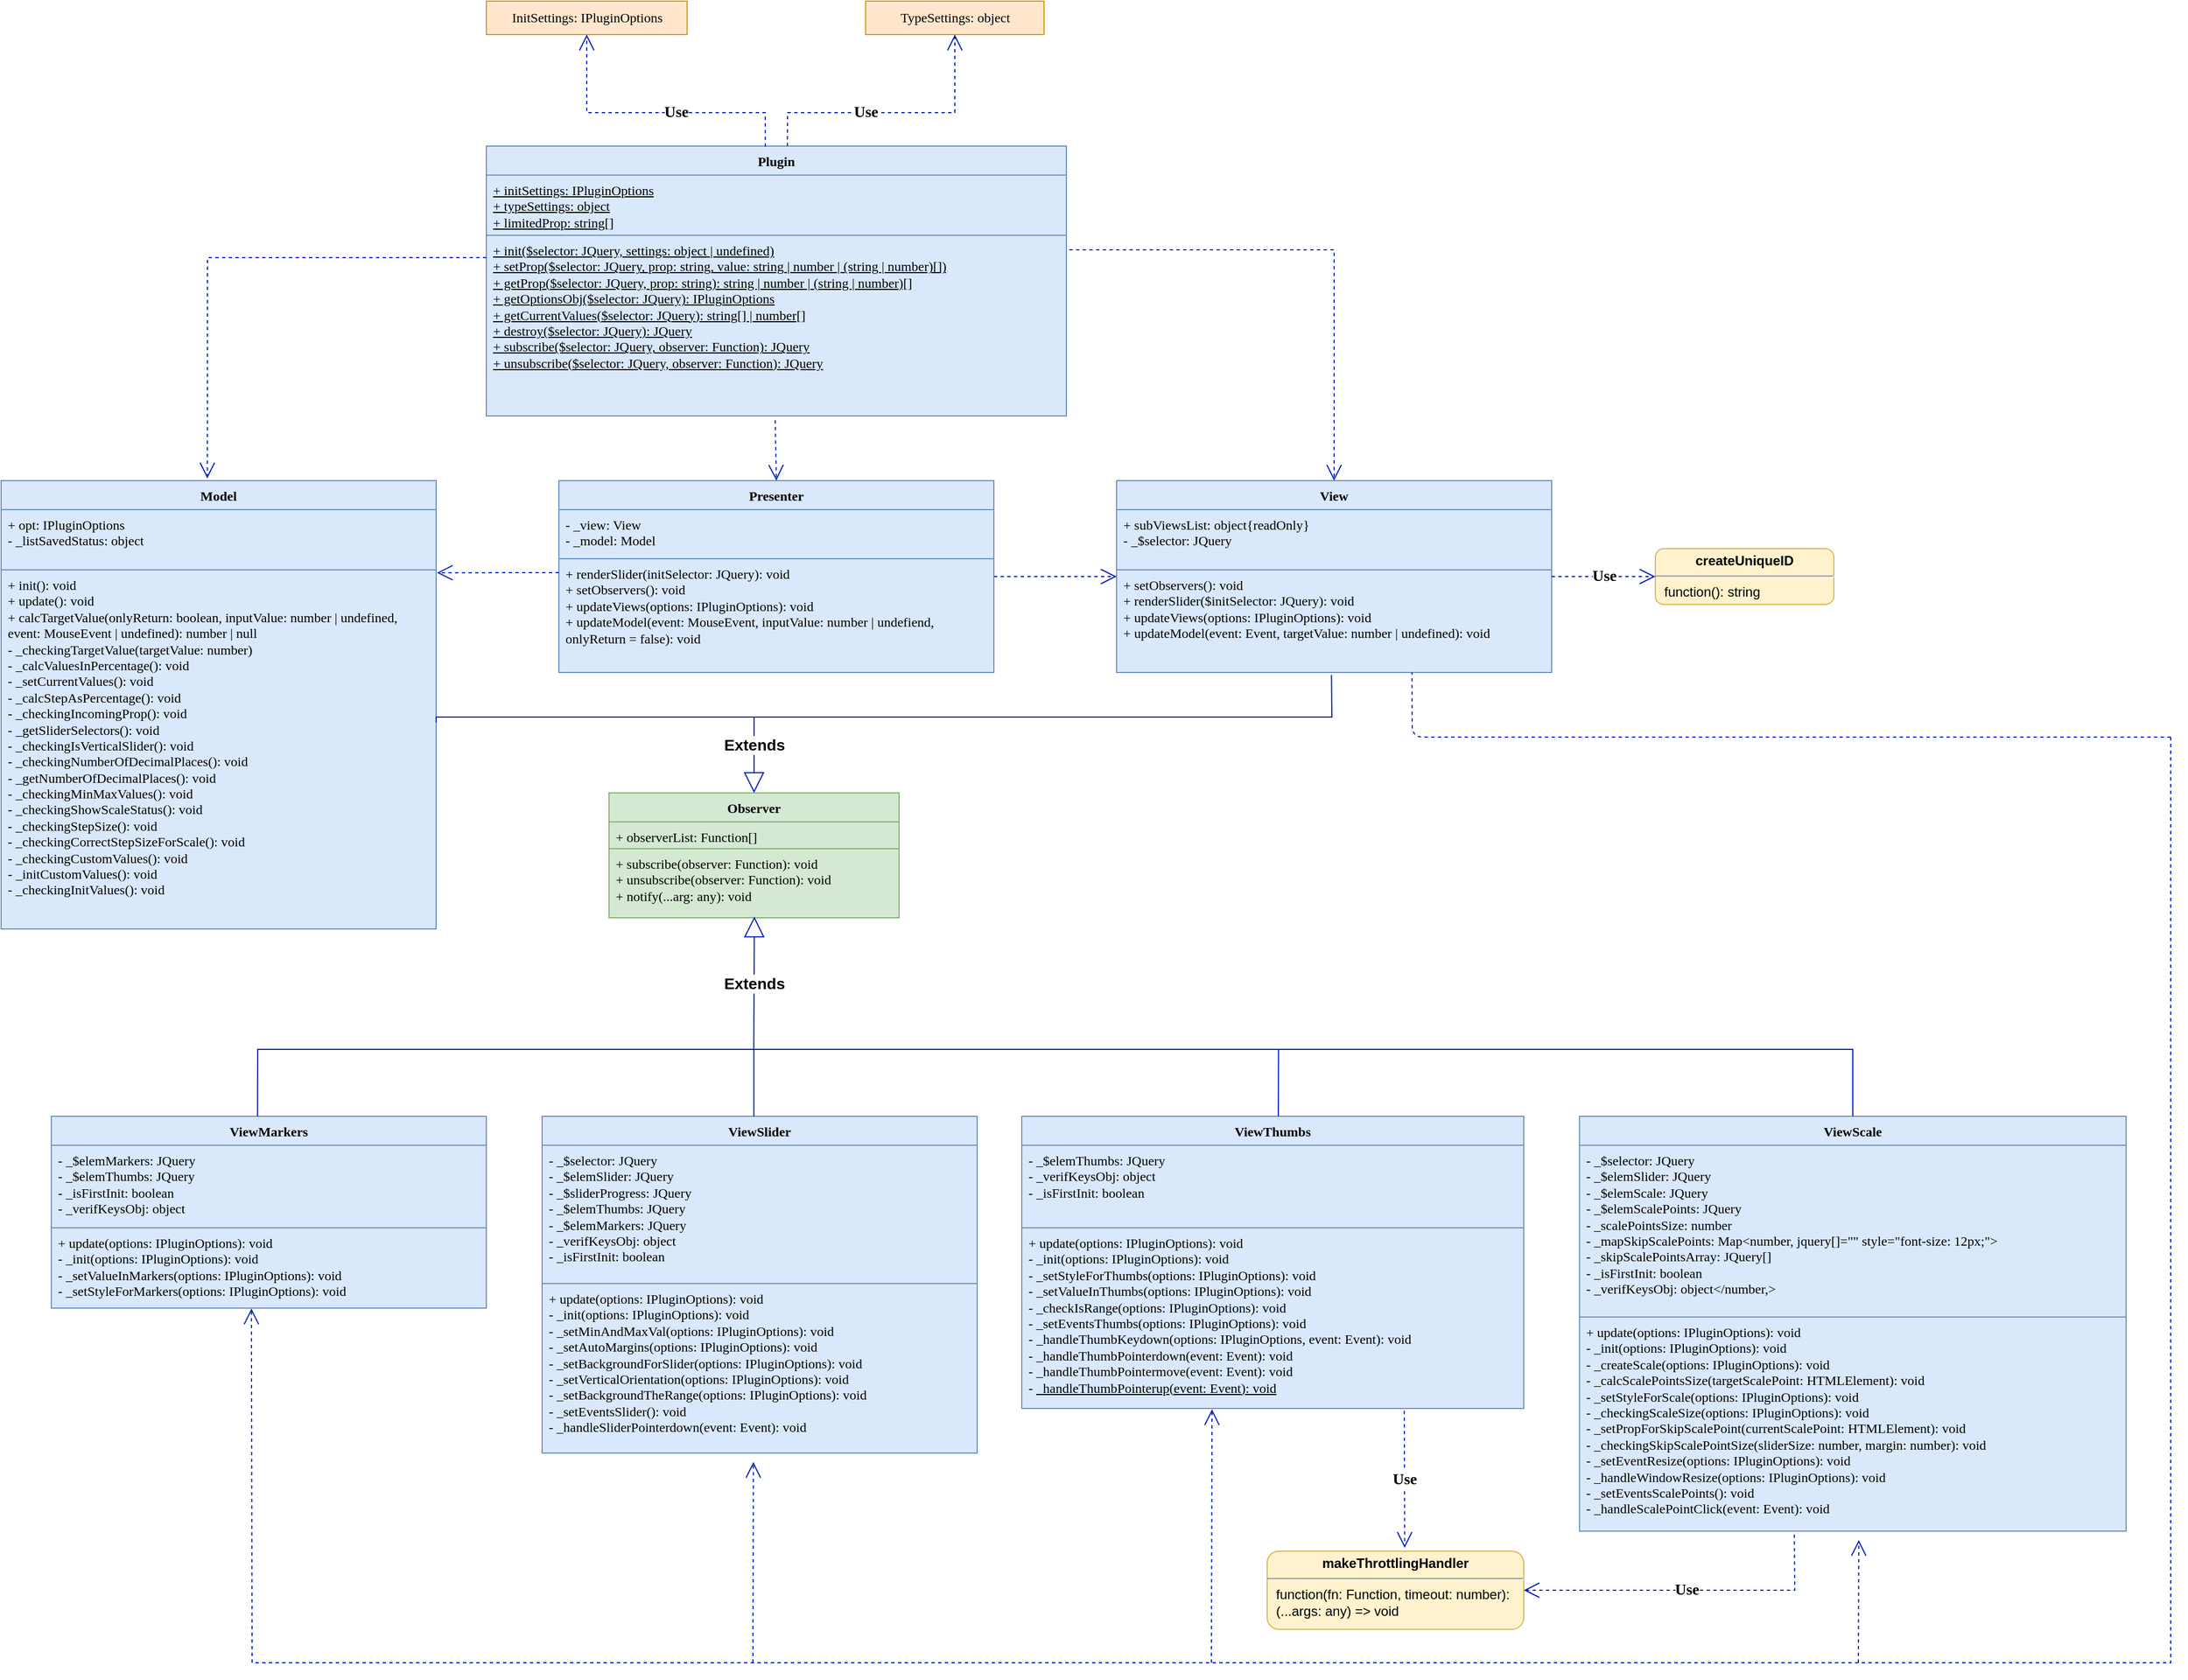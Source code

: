 <mxfile version="16.4.6" type="device"><diagram name="Page-1" id="58cdce13-f638-feb5-8d6f-7d28b1aa9fa0"><mxGraphModel dx="3721" dy="935" grid="0" gridSize="10" guides="1" tooltips="1" connect="1" arrows="1" fold="1" page="0" pageScale="1" pageWidth="500" pageHeight="300" background="#FFFFFF" math="0" shadow="0"><root><mxCell id="0"/><mxCell id="1" parent="0"/><mxCell id="9" value="Model" style="swimlane;fontStyle=1;align=center;verticalAlign=top;childLayout=stackLayout;horizontal=1;startSize=26;horizontalStack=0;resizeParent=1;resizeParentMax=0;resizeLast=0;collapsible=1;marginBottom=0;whiteSpace=wrap;fontFamily=Verdana;fillColor=#dae8fc;strokeColor=#6c8ebf;" parent="1" vertex="1"><mxGeometry x="-1945" y="570" width="390" height="402" as="geometry"><mxRectangle x="-1970" y="520" width="70" height="26" as="alternateBounds"/></mxGeometry></mxCell><mxCell id="10" value="+ opt: IPluginOptions&#10;- _listSavedStatus: object" style="text;strokeColor=#6c8ebf;fillColor=#dae8fc;align=left;verticalAlign=top;spacingLeft=4;spacingRight=4;overflow=hidden;rotatable=0;points=[[0,0.5],[1,0.5]];portConstraint=eastwest;whiteSpace=wrap;fontFamily=Verdana;" parent="9" vertex="1"><mxGeometry y="26" width="390" height="54" as="geometry"/></mxCell><mxCell id="12" value="+ init(): void&#10;+ update(): void&#10;+ calcTargetValue(onlyReturn: boolean, inputValue: number | undefined, event: MouseEvent | undefined): number | null&#10;- _checkingTargetValue(targetValue: number)&#10;- _calcValuesInPercentage(): void&#10;- _setCurrentValues(): void&#10;- _calcStepAsPercentage(): void&#10;- _checkingIncomingProp(): void&#10;- _getSliderSelectors(): void&#10;- _checkingIsVerticalSlider(): void&#10;- _checkingNumberOfDecimalPlaces(): void&#10;- _getNumberOfDecimalPlaces(): void&#10;- _checkingMinMaxValues(): void&#10;- _checkingShowScaleStatus(): void&#10;- _checkingStepSize(): void&#10;- _checkingCorrectStepSizeForScale(): void&#10;- _checkingCustomValues(): void&#10;- _initCustomValues(): void&#10;- _checkingInitValues(): void" style="text;strokeColor=#6c8ebf;fillColor=#dae8fc;align=left;verticalAlign=top;spacingLeft=4;spacingRight=4;overflow=hidden;rotatable=0;points=[[0,0.5],[1,0.5]];portConstraint=eastwest;whiteSpace=wrap;fontFamily=Verdana;" parent="9" vertex="1"><mxGeometry y="80" width="390" height="322" as="geometry"/></mxCell><mxCell id="13" value="Presenter" style="swimlane;fontStyle=1;align=center;verticalAlign=top;childLayout=stackLayout;horizontal=1;startSize=26;horizontalStack=0;resizeParent=1;resizeParentMax=0;resizeLast=0;collapsible=1;marginBottom=0;whiteSpace=wrap;fontFamily=Verdana;fillColor=#dae8fc;strokeColor=#6c8ebf;" parent="1" vertex="1"><mxGeometry x="-1445" y="570" width="390" height="172" as="geometry"><mxRectangle x="-1445" y="600" width="90" height="26" as="alternateBounds"/></mxGeometry></mxCell><mxCell id="14" value="- _view: View&#10;- _model: Model" style="text;strokeColor=#6c8ebf;fillColor=#dae8fc;align=left;verticalAlign=top;spacingLeft=4;spacingRight=4;overflow=hidden;rotatable=0;points=[[0,0.5],[1,0.5]];portConstraint=eastwest;whiteSpace=wrap;fontFamily=Verdana;" parent="13" vertex="1"><mxGeometry y="26" width="390" height="44" as="geometry"/></mxCell><mxCell id="16" value="+ renderSlider(initSelector: JQuery): void&#10;+ setObservers(): void&#10;+ updateViews(options: IPluginOptions): void&#10;+ updateModel(event: MouseEvent, inputValue: number | undefiend, onlyReturn = false): void" style="text;strokeColor=#6c8ebf;fillColor=#dae8fc;align=left;verticalAlign=top;spacingLeft=4;spacingRight=4;overflow=hidden;rotatable=0;points=[[0,0.5],[1,0.5]];portConstraint=eastwest;whiteSpace=wrap;fontFamily=Verdana;" parent="13" vertex="1"><mxGeometry y="70" width="390" height="102" as="geometry"/></mxCell><mxCell id="17" value="View" style="swimlane;fontStyle=1;align=center;verticalAlign=top;childLayout=stackLayout;horizontal=1;startSize=26;horizontalStack=0;resizeParent=1;resizeParentMax=0;resizeLast=0;collapsible=1;marginBottom=0;whiteSpace=wrap;fontFamily=Verdana;fillColor=#dae8fc;strokeColor=#6c8ebf;" parent="1" vertex="1"><mxGeometry x="-945" y="570" width="390" height="172" as="geometry"><mxRectangle x="-920" y="520" width="90" height="26" as="alternateBounds"/></mxGeometry></mxCell><mxCell id="18" value="+ subViewsList: object{readOnly}&#10;- _$selector: JQuery" style="text;strokeColor=#6c8ebf;fillColor=#dae8fc;align=left;verticalAlign=top;spacingLeft=4;spacingRight=4;overflow=hidden;rotatable=0;points=[[0,0.5],[1,0.5]];portConstraint=eastwest;whiteSpace=wrap;fontFamily=Verdana;" parent="17" vertex="1"><mxGeometry y="26" width="390" height="54" as="geometry"/></mxCell><mxCell id="20" value="+ setObservers(): void&#10;+ renderSlider($initSelector: JQuery): void&#10;+ updateViews(options: IPluginOptions): void&#10;+ updateModel(event: Event, targetValue: number | undefined): void" style="text;strokeColor=#6c8ebf;fillColor=#dae8fc;align=left;verticalAlign=top;spacingLeft=4;spacingRight=4;overflow=hidden;rotatable=0;points=[[0,0.5],[1,0.5]];portConstraint=eastwest;whiteSpace=wrap;fontFamily=Verdana;" parent="17" vertex="1"><mxGeometry y="80" width="390" height="92" as="geometry"/></mxCell><mxCell id="24" value="&lt;div style=&quot;text-align: left&quot;&gt;TypeSettings: object&lt;br&gt;&lt;/div&gt;" style="html=1;fontFamily=Verdana;fillColor=#ffe6cc;strokeColor=#d79b00;" parent="1" vertex="1"><mxGeometry x="-1170" y="140" width="160" height="30" as="geometry"/></mxCell><mxCell id="26" value="Plugin" style="swimlane;fontStyle=1;align=center;verticalAlign=top;childLayout=stackLayout;horizontal=1;startSize=26;horizontalStack=0;resizeParent=1;resizeParentMax=0;resizeLast=0;collapsible=1;marginBottom=0;whiteSpace=wrap;fontFamily=Verdana;fillColor=#dae8fc;strokeColor=#6c8ebf;" parent="1" vertex="1"><mxGeometry x="-1510" y="270" width="520" height="242" as="geometry"><mxRectangle x="-1510" y="270" width="90" height="26" as="alternateBounds"/></mxGeometry></mxCell><mxCell id="27" value="+ initSettings: IPluginOptions&lt;br&gt;+ typeSettings: object&lt;br&gt;+ limitedProp: string[]" style="text;strokeColor=#6c8ebf;fillColor=#dae8fc;align=left;verticalAlign=top;spacingLeft=4;spacingRight=4;overflow=hidden;rotatable=0;points=[[0,0.5],[1,0.5]];portConstraint=eastwest;whiteSpace=wrap;fontStyle=4;html=1;fontFamily=Verdana;" parent="26" vertex="1"><mxGeometry y="26" width="520" height="54" as="geometry"/></mxCell><mxCell id="29" value="+ init($selector: JQuery, settings: object | undefined)&lt;br style=&quot;font-size: 12px;&quot;&gt;+ setProp($selector: JQuery, prop: string, value: string | number | (string | number)[])&lt;br style=&quot;font-size: 12px;&quot;&gt;+ getProp($selector: JQuery, prop: string): string | number | (string | number)[]&lt;br style=&quot;font-size: 12px;&quot;&gt;+ getOptionsObj($selector: JQuery): IPluginOptions&lt;br style=&quot;font-size: 12px;&quot;&gt;+ getCurrentValues($selector: JQuery): string[] | number[]&lt;br style=&quot;font-size: 12px;&quot;&gt;+ destroy($selector: JQuery): JQuery&lt;br style=&quot;font-size: 12px;&quot;&gt;+ subscribe($selector: JQuery, observer: Function): JQuery&lt;br style=&quot;font-size: 12px;&quot;&gt;+ unsubscribe($selector: JQuery, observer: Function): JQuery" style="text;strokeColor=#6c8ebf;fillColor=#dae8fc;align=left;verticalAlign=top;spacingLeft=4;spacingRight=4;overflow=hidden;rotatable=0;points=[[0,0.5],[1,0.5]];portConstraint=eastwest;whiteSpace=wrap;fontStyle=4;html=1;fontFamily=Verdana;fontSize=12;" parent="26" vertex="1"><mxGeometry y="80" width="520" height="162" as="geometry"/></mxCell><mxCell id="30" value="&lt;div style=&quot;text-align: left&quot;&gt;InitSettings: IPluginOptions&lt;br&gt;&lt;/div&gt;" style="html=1;fontFamily=Verdana;fillColor=#ffe6cc;strokeColor=#d79b00;" parent="1" vertex="1"><mxGeometry x="-1510" y="140" width="180" height="30" as="geometry"/></mxCell><mxCell id="32" value="&lt;p style=&quot;margin: 4px 0px 0px ; text-align: center&quot;&gt;&lt;b&gt;createUniqueID&lt;/b&gt;&lt;br&gt;&lt;/p&gt;&lt;hr&gt;&lt;p style=&quot;margin: 0px ; margin-left: 8px&quot;&gt;function(): string&lt;/p&gt;" style="verticalAlign=top;align=left;overflow=fill;fontSize=12;fontFamily=Helvetica;html=1;fillColor=#fff2cc;rounded=1;strokeColor=#d6b656;" parent="1" vertex="1"><mxGeometry x="-462" y="631" width="160" height="50" as="geometry"/></mxCell><mxCell id="33" value="&lt;p style=&quot;margin: 4px 0px 0px ; text-align: center&quot;&gt;&lt;b&gt;makeThrottlingHandler&lt;/b&gt;&lt;br&gt;&lt;/p&gt;&lt;hr&gt;&lt;p style=&quot;margin: 0px ; margin-left: 8px&quot;&gt;function(fn: Function, timeout: number): (...args: any) =&amp;gt; void&lt;/p&gt;" style="verticalAlign=top;align=left;overflow=fill;fontSize=12;fontFamily=Helvetica;html=1;fillColor=#fff2cc;rounded=1;whiteSpace=wrap;strokeColor=#d6b656;" parent="1" vertex="1"><mxGeometry x="-810" y="1530" width="230" height="70" as="geometry"/></mxCell><mxCell id="34" value="Observer" style="swimlane;fontStyle=1;align=center;verticalAlign=top;childLayout=stackLayout;horizontal=1;startSize=26;horizontalStack=0;resizeParent=1;resizeParentMax=0;resizeLast=0;collapsible=1;marginBottom=0;whiteSpace=wrap;fontFamily=Verdana;fillColor=#d5e8d4;strokeColor=#82b366;" parent="1" vertex="1"><mxGeometry x="-1400" y="850" width="260" height="112" as="geometry"><mxRectangle x="-1380" y="860" width="90" height="26" as="alternateBounds"/></mxGeometry></mxCell><mxCell id="35" value="+ observerList: Function[]" style="text;strokeColor=#82b366;fillColor=#d5e8d4;align=left;verticalAlign=top;spacingLeft=4;spacingRight=4;overflow=hidden;rotatable=0;points=[[0,0.5],[1,0.5]];portConstraint=eastwest;whiteSpace=wrap;fontFamily=Verdana;" parent="34" vertex="1"><mxGeometry y="26" width="260" height="24" as="geometry"/></mxCell><mxCell id="37" value="+ subscribe(observer: Function): void&#10;+ unsubscribe(observer: Function): void&#10;+ notify(...arg: any): void" style="text;strokeColor=#82b366;fillColor=#d5e8d4;align=left;verticalAlign=top;spacingLeft=4;spacingRight=4;overflow=hidden;rotatable=0;points=[[0,0.5],[1,0.5]];portConstraint=eastwest;whiteSpace=wrap;fontFamily=Verdana;" parent="34" vertex="1"><mxGeometry y="50" width="260" height="62" as="geometry"/></mxCell><mxCell id="38" value="ViewSlider" style="swimlane;fontStyle=1;align=center;verticalAlign=top;childLayout=stackLayout;horizontal=1;startSize=26;horizontalStack=0;resizeParent=1;resizeParentMax=0;resizeLast=0;collapsible=1;marginBottom=0;whiteSpace=wrap;fontFamily=Verdana;fillColor=#dae8fc;strokeColor=#6c8ebf;" parent="1" vertex="1"><mxGeometry x="-1460" y="1140" width="390" height="302" as="geometry"><mxRectangle x="-1270" y="20" width="90" height="26" as="alternateBounds"/></mxGeometry></mxCell><mxCell id="39" value="- _$selector: JQuery&#10;- _$elemSlider: JQuery&#10;- _$sliderProgress: JQuery&#10;- _$elemThumbs: JQuery&#10;- _$elemMarkers: JQuery&#10;- _verifKeysObj: object&#10;- _isFirstInit: boolean" style="text;strokeColor=#6c8ebf;fillColor=#dae8fc;align=left;verticalAlign=top;spacingLeft=4;spacingRight=4;overflow=hidden;rotatable=0;points=[[0,0.5],[1,0.5]];portConstraint=eastwest;whiteSpace=wrap;fontFamily=Verdana;" parent="38" vertex="1"><mxGeometry y="26" width="390" height="124" as="geometry"/></mxCell><mxCell id="41" value="+ update(options: IPluginOptions): void&#10;- _init(options: IPluginOptions): void&#10;- _setMinAndMaxVal(options: IPluginOptions): void&#10;- _setAutoMargins(options: IPluginOptions): void&#10;- _setBackgroundForSlider(options: IPluginOptions): void&#10;- _setVerticalOrientation(options: IPluginOptions): void&#10;- _setBackgroundTheRange(options: IPluginOptions): void&#10;- _setEventsSlider(): void&#10;- _handleSliderPointerdown(event: Event): void" style="text;strokeColor=#6c8ebf;fillColor=#dae8fc;align=left;verticalAlign=top;spacingLeft=4;spacingRight=4;overflow=hidden;rotatable=0;points=[[0,0.5],[1,0.5]];portConstraint=eastwest;whiteSpace=wrap;fontFamily=Verdana;" parent="38" vertex="1"><mxGeometry y="150" width="390" height="152" as="geometry"/></mxCell><mxCell id="42" value="ViewThumbs&#10;" style="swimlane;fontStyle=1;align=center;verticalAlign=top;childLayout=stackLayout;horizontal=1;startSize=26;horizontalStack=0;resizeParent=1;resizeParentMax=0;resizeLast=0;collapsible=1;marginBottom=0;whiteSpace=wrap;fontFamily=Verdana;fillColor=#dae8fc;strokeColor=#6c8ebf;" parent="1" vertex="1"><mxGeometry x="-1030" y="1140" width="450" height="262" as="geometry"><mxRectangle x="-1270" y="20" width="90" height="26" as="alternateBounds"/></mxGeometry></mxCell><mxCell id="43" value="- _$elemThumbs: JQuery&#10;- _verifKeysObj: object&#10;- _isFirstInit: boolean" style="text;strokeColor=#6c8ebf;fillColor=#dae8fc;align=left;verticalAlign=top;spacingLeft=4;spacingRight=4;overflow=hidden;rotatable=0;points=[[0,0.5],[1,0.5]];portConstraint=eastwest;whiteSpace=wrap;fontFamily=Verdana;" parent="42" vertex="1"><mxGeometry y="26" width="450" height="74" as="geometry"/></mxCell><mxCell id="45" value="+ update(options: IPluginOptions): void&lt;br&gt;- _init(options: IPluginOptions): void&lt;br&gt;- _setStyleForThumbs(options: IPluginOptions): void&lt;br&gt;- _setValueInThumbs(options: IPluginOptions): void&lt;br&gt;- _checkIsRange(options: IPluginOptions): void&lt;br&gt;- _setEventsThumbs(options: IPluginOptions): void&lt;br&gt;- _handleThumbKeydown(options: IPluginOptions, event: Event): void&lt;br&gt;- _handleThumbPointerdown(event: Event): void&lt;br&gt;- _handleThumbPointermove(event: Event): void&lt;br&gt;- &lt;u&gt;_handleThumbPointerup(event: Event): void&lt;/u&gt;" style="text;strokeColor=#6c8ebf;fillColor=#dae8fc;align=left;verticalAlign=top;spacingLeft=4;spacingRight=4;overflow=hidden;rotatable=0;points=[[0,0.5],[1,0.5]];portConstraint=eastwest;whiteSpace=wrap;fontFamily=Verdana;fontStyle=0;html=1;" parent="42" vertex="1"><mxGeometry y="100" width="450" height="162" as="geometry"/></mxCell><mxCell id="48" value="ViewScale&#10;" style="swimlane;fontStyle=1;align=center;verticalAlign=top;childLayout=stackLayout;horizontal=1;startSize=26;horizontalStack=0;resizeParent=1;resizeParentMax=0;resizeLast=0;collapsible=1;marginBottom=0;whiteSpace=wrap;fontFamily=Verdana;fillColor=#dae8fc;strokeColor=#6c8ebf;" parent="1" vertex="1"><mxGeometry x="-530" y="1140" width="490" height="372" as="geometry"><mxRectangle x="-1270" y="20" width="90" height="26" as="alternateBounds"/></mxGeometry></mxCell><mxCell id="49" value="- _$selector: JQuery&#10;- _$elemSlider: JQuery&#10;- _$elemScale: JQuery&#10;- _$elemScalePoints: JQuery&#10;- _scalePointsSize: number&#10;- _mapSkipScalePoints: Map&lt;number, jquery[]=&quot;&quot; style=&quot;font-size: 12px;&quot;&gt;&#10;- _skipScalePointsArray: JQuery[]&#10;- _isFirstInit: boolean&#10;- _verifKeysObj: object&lt;/number,&gt;" style="text;strokeColor=#6c8ebf;fillColor=#dae8fc;align=left;verticalAlign=top;spacingLeft=4;spacingRight=4;overflow=hidden;rotatable=0;points=[[0,0.5],[1,0.5]];portConstraint=eastwest;whiteSpace=wrap;fontFamily=Verdana;fontSize=12;fontStyle=0" parent="48" vertex="1"><mxGeometry y="26" width="490" height="154" as="geometry"/></mxCell><mxCell id="51" value="&lt;div&gt;+ update(options: IPluginOptions): void&lt;/div&gt;&lt;div&gt;- _init(options: IPluginOptions): void&lt;/div&gt;&lt;div&gt;- _createScale(options: IPluginOptions): void&lt;/div&gt;&lt;div&gt;- _calcScalePointsSize(targetScalePoint: HTMLElement): void&lt;/div&gt;&lt;div&gt;- _setStyleForScale(options: IPluginOptions): void&lt;/div&gt;&lt;div&gt;- _checkingScaleSize(options: IPluginOptions): void&lt;/div&gt;&lt;div&gt;- _setPropForSkipScalePoint(currentScalePoint: HTMLElement): void&lt;/div&gt;&lt;div&gt;- _checkingSkipScalePointSize(sliderSize: number, margin: number): void&lt;/div&gt;&lt;div&gt;- _setEventResize(options: IPluginOptions): void&lt;/div&gt;&lt;div&gt;- _handleWindowResize(options: IPluginOptions): void&lt;/div&gt;&lt;div&gt;- _setEventsScalePoints(): void&lt;/div&gt;&lt;div&gt;- _handleScalePointClick(event: Event): void&lt;/div&gt;" style="text;strokeColor=#6c8ebf;fillColor=#dae8fc;align=left;verticalAlign=top;spacingLeft=4;spacingRight=4;overflow=hidden;rotatable=0;points=[[0,0.5],[1,0.5]];portConstraint=eastwest;whiteSpace=wrap;fontFamily=Verdana;fontStyle=0;html=1;" parent="48" vertex="1"><mxGeometry y="180" width="490" height="192" as="geometry"/></mxCell><mxCell id="56" value="ViewMarkers" style="swimlane;fontStyle=1;align=center;verticalAlign=top;childLayout=stackLayout;horizontal=1;startSize=26;horizontalStack=0;resizeParent=1;resizeParentMax=0;resizeLast=0;collapsible=1;marginBottom=0;whiteSpace=wrap;fontFamily=Verdana;fillColor=#dae8fc;strokeColor=#6c8ebf;" parent="1" vertex="1"><mxGeometry x="-1900" y="1140" width="390" height="172" as="geometry"><mxRectangle x="-1270" y="20" width="90" height="26" as="alternateBounds"/></mxGeometry></mxCell><mxCell id="57" value="- _$elemMarkers: JQuery&#10;- _$elemThumbs: JQuery&#10;- _isFirstInit: boolean&#10;- _verifKeysObj: object" style="text;strokeColor=#6c8ebf;fillColor=#dae8fc;align=left;verticalAlign=top;spacingLeft=4;spacingRight=4;overflow=hidden;rotatable=0;points=[[0,0.5],[1,0.5]];portConstraint=eastwest;whiteSpace=wrap;fontFamily=Verdana;" parent="56" vertex="1"><mxGeometry y="26" width="390" height="74" as="geometry"/></mxCell><mxCell id="59" value="+ update(options: IPluginOptions): void&#10;- _init(options: IPluginOptions): void&#10;- _setValueInMarkers(options: IPluginOptions): void&#10;- _setStyleForMarkers(options: IPluginOptions): void" style="text;strokeColor=#6c8ebf;fillColor=#dae8fc;align=left;verticalAlign=top;spacingLeft=4;spacingRight=4;overflow=hidden;rotatable=0;points=[[0,0.5],[1,0.5]];portConstraint=eastwest;whiteSpace=wrap;fontFamily=Verdana;" parent="56" vertex="1"><mxGeometry y="100" width="390" height="72" as="geometry"/></mxCell><mxCell id="67" value="Use" style="endArrow=open;endSize=12;dashed=1;html=1;fontFamily=Verdana;fontSize=14;fontColor=default;entryX=0.5;entryY=1;entryDx=0;entryDy=0;exitX=0.481;exitY=0.002;exitDx=0;exitDy=0;exitPerimeter=0;rounded=0;strokeColor=#001DBC;fillColor=#0050ef;fontStyle=1" parent="1" source="26" target="30" edge="1"><mxGeometry x="-0.152" width="160" relative="1" as="geometry"><mxPoint x="-1230" y="250" as="sourcePoint"/><mxPoint x="-1260" y="210" as="targetPoint"/><Array as="points"><mxPoint x="-1260" y="270"/><mxPoint x="-1260" y="240"/><mxPoint x="-1420" y="240"/></Array><mxPoint as="offset"/></mxGeometry></mxCell><mxCell id="68" value="Use" style="endArrow=open;endSize=12;dashed=1;html=1;fontFamily=Verdana;fontSize=14;fontColor=default;entryX=0.5;entryY=1;entryDx=0;entryDy=0;exitX=0.519;exitY=0;exitDx=0;exitDy=0;exitPerimeter=0;rounded=0;strokeColor=#001DBC;fillColor=#0050ef;fontStyle=1" parent="1" source="26" target="24" edge="1"><mxGeometry x="-0.199" width="160" relative="1" as="geometry"><mxPoint x="-1250" y="230" as="sourcePoint"/><mxPoint x="-1060" y="200" as="targetPoint"/><Array as="points"><mxPoint x="-1240" y="270"/><mxPoint x="-1240" y="240"/><mxPoint x="-1230" y="240"/><mxPoint x="-1090" y="240"/></Array><mxPoint as="offset"/></mxGeometry></mxCell><mxCell id="69" value="Use" style="endArrow=open;endSize=12;dashed=1;html=1;fontFamily=Verdana;fontSize=14;fontColor=default;entryX=0;entryY=0.5;entryDx=0;entryDy=0;exitX=1;exitY=0.5;exitDx=0;exitDy=0;strokeColor=#001DBC;fillColor=#0050ef;fontStyle=1" parent="1" source="17" target="32" edge="1"><mxGeometry width="160" relative="1" as="geometry"><mxPoint x="-725" y="520" as="sourcePoint"/><mxPoint x="-540" y="424" as="targetPoint"/></mxGeometry></mxCell><mxCell id="72" value="Use" style="endArrow=open;endSize=12;dashed=1;html=1;fontFamily=Verdana;fontSize=14;fontColor=default;exitX=0.393;exitY=1.016;exitDx=0;exitDy=0;exitPerimeter=0;entryX=1;entryY=0.5;entryDx=0;entryDy=0;rounded=0;strokeColor=#001DBC;fillColor=#0050ef;fontStyle=1" parent="1" source="51" target="33" edge="1"><mxGeometry width="160" relative="1" as="geometry"><mxPoint x="-550" y="1480" as="sourcePoint"/><mxPoint x="-660" y="1580" as="targetPoint"/><Array as="points"><mxPoint x="-337" y="1565"/></Array></mxGeometry></mxCell><mxCell id="73" value="Use" style="endArrow=open;endSize=12;dashed=1;html=1;fontFamily=Verdana;fontSize=14;fontColor=default;entryX=0.536;entryY=-0.043;entryDx=0;entryDy=0;entryPerimeter=0;exitX=0.762;exitY=1.013;exitDx=0;exitDy=0;exitPerimeter=0;strokeColor=#001DBC;fillColor=#0050ef;fontStyle=1" parent="1" source="45" target="33" edge="1"><mxGeometry width="160" relative="1" as="geometry"><mxPoint x="-440" y="50" as="sourcePoint"/><mxPoint x="-815" y="1510" as="targetPoint"/></mxGeometry></mxCell><mxCell id="74" value="Use" style="endArrow=open;endSize=12;dashed=1;html=1;fontFamily=Verdana;fontSize=12;fontColor=default;exitX=1.005;exitY=0.08;exitDx=0;exitDy=0;exitPerimeter=0;entryX=0.5;entryY=0;entryDx=0;entryDy=0;metaEdit=0;anchorPointDirection=1;jumpSize=6;textOpacity=0;rounded=0;strokeColor=#001DBC;fillColor=#0050ef;" parent="1" source="29" target="17" edge="1"><mxGeometry x="-0.035" y="-1" width="160" relative="1" as="geometry"><mxPoint x="-900" y="500" as="sourcePoint"/><mxPoint x="-840" y="450" as="targetPoint"/><mxPoint y="-1" as="offset"/><Array as="points"><mxPoint x="-750" y="363"/></Array></mxGeometry></mxCell><mxCell id="75" value="Use" style="endArrow=open;endSize=12;dashed=1;html=1;fontFamily=Verdana;fontSize=12;fontColor=default;entryX=0.474;entryY=-0.005;entryDx=0;entryDy=0;metaEdit=0;anchorPointDirection=1;jumpSize=6;textOpacity=0;entryPerimeter=0;rounded=0;strokeColor=#001DBC;" parent="1" target="9" edge="1"><mxGeometry x="-0.035" y="-1" width="160" relative="1" as="geometry"><mxPoint x="-1510" y="370" as="sourcePoint"/><mxPoint x="-1711.46" y="518.08" as="targetPoint"/><mxPoint y="-1" as="offset"/><Array as="points"><mxPoint x="-1760" y="370"/></Array></mxGeometry></mxCell><mxCell id="76" value="Use" style="endArrow=open;endSize=12;dashed=1;html=1;fontFamily=Verdana;fontSize=12;fontColor=default;entryX=0.5;entryY=0;entryDx=0;entryDy=0;metaEdit=0;anchorPointDirection=1;jumpSize=6;textOpacity=0;exitX=0.498;exitY=1.024;exitDx=0;exitDy=0;exitPerimeter=0;fillColor=#0050ef;strokeColor=#001DBC;" parent="1" source="29" target="13" edge="1"><mxGeometry x="-0.035" y="-1" width="160" relative="1" as="geometry"><mxPoint x="-1240" y="510" as="sourcePoint"/><mxPoint x="-958.12" y="698.0" as="targetPoint"/><mxPoint y="-1" as="offset"/></mxGeometry></mxCell><mxCell id="77" value="Use" style="endArrow=open;endSize=12;dashed=1;html=1;fontFamily=Verdana;fontSize=12;fontColor=default;metaEdit=0;anchorPointDirection=1;jumpSize=6;textOpacity=0;entryX=0;entryY=0.5;entryDx=0;entryDy=0;exitX=1;exitY=0.5;exitDx=0;exitDy=0;strokeColor=#001DBC;fillColor=#0050ef;" parent="1" source="13" target="17" edge="1"><mxGeometry x="-0.035" y="-1" width="160" relative="1" as="geometry"><mxPoint x="-1050" y="653" as="sourcePoint"/><mxPoint x="-920" y="600" as="targetPoint"/><mxPoint y="-1" as="offset"/></mxGeometry></mxCell><mxCell id="78" value="Use" style="endArrow=open;endSize=12;dashed=1;html=1;fontFamily=Verdana;fontSize=12;fontColor=default;metaEdit=0;anchorPointDirection=1;jumpSize=6;textOpacity=0;entryX=1.002;entryY=0.008;entryDx=0;entryDy=0;entryPerimeter=0;exitX=0;exitY=0.123;exitDx=0;exitDy=0;exitPerimeter=0;strokeColor=#001DBC;fillColor=#0050ef;" parent="1" source="16" target="12" edge="1"><mxGeometry x="-0.035" y="-1" width="160" relative="1" as="geometry"><mxPoint x="-1470" y="680" as="sourcePoint"/><mxPoint x="-1445" y="549.996" as="targetPoint"/><mxPoint y="-1" as="offset"/></mxGeometry></mxCell><mxCell id="95" value="Extends" style="endArrow=block;endSize=16;endFill=0;html=1;edgeStyle=orthogonalEdgeStyle;rounded=0;entryX=0.5;entryY=0;entryDx=0;entryDy=0;strokeColor=#001DBC;fillColor=#0050ef;fontStyle=1;fontSize=14;" parent="1" target="34" edge="1"><mxGeometry x="0.759" width="160" relative="1" as="geometry"><mxPoint x="-1555" y="787" as="sourcePoint"/><mxPoint x="-1271" y="840" as="targetPoint"/><Array as="points"><mxPoint x="-1555" y="782"/><mxPoint x="-1270" y="782"/></Array><mxPoint as="offset"/></mxGeometry></mxCell><mxCell id="96" value="Extends" style="endArrow=none;endSize=16;endFill=0;html=1;exitX=0.494;exitY=1.024;exitDx=0;exitDy=0;exitPerimeter=0;rounded=0;strokeColor=#001DBC;fillColor=#0050ef;fontStyle=1;fontSize=14;fontColor=none;noLabel=1;" parent="1" source="20" edge="1"><mxGeometry width="160" relative="1" as="geometry"><mxPoint x="-1010" y="820" as="sourcePoint"/><mxPoint x="-1270" y="788" as="targetPoint"/><Array as="points"><mxPoint x="-752" y="782"/><mxPoint x="-1270" y="782"/></Array></mxGeometry></mxCell><mxCell id="99" value="Extends" style="endArrow=none;endSize=16;endFill=0;html=1;rounded=0;entryX=0.474;entryY=0;entryDx=0;entryDy=0;entryPerimeter=0;exitX=0.5;exitY=0;exitDx=0;exitDy=0;fontColor=none;noLabel=1;strokeColor=#001DBC;fillColor=#0050ef;" parent="1" source="48" target="56" edge="1"><mxGeometry x="0.298" y="-60" width="160" relative="1" as="geometry"><mxPoint x="-240" y="1080" as="sourcePoint"/><mxPoint x="-1700" y="1098" as="targetPoint"/><Array as="points"><mxPoint x="-285" y="1080"/><mxPoint x="-1715" y="1080"/></Array><mxPoint x="-1" as="offset"/></mxGeometry></mxCell><mxCell id="102" value="" style="endArrow=none;html=1;rounded=0;strokeColor=#001DBC;fillColor=#0050ef;" parent="1" edge="1"><mxGeometry width="50" height="50" relative="1" as="geometry"><mxPoint x="-1270.18" y="1140" as="sourcePoint"/><mxPoint x="-1270.18" y="1080" as="targetPoint"/></mxGeometry></mxCell><mxCell id="103" value="" style="endArrow=none;html=1;rounded=0;exitX=0.538;exitY=0;exitDx=0;exitDy=0;exitPerimeter=0;strokeColor=#001DBC;fillColor=#0050ef;" parent="1" edge="1"><mxGeometry width="50" height="50" relative="1" as="geometry"><mxPoint x="-800" y="1140" as="sourcePoint"/><mxPoint x="-799.82" y="1080" as="targetPoint"/></mxGeometry></mxCell><mxCell id="105" value="Extends" style="endArrow=block;endSize=16;endFill=0;html=1;rounded=0;strokeWidth=1;strokeColor=#001DBC;fillColor=#0050ef;fontStyle=1;fontSize=14;entryX=0.501;entryY=0.984;entryDx=0;entryDy=0;entryPerimeter=0;" parent="1" edge="1" target="37"><mxGeometry width="160" relative="1" as="geometry"><mxPoint x="-1270.24" y="1080" as="sourcePoint"/><mxPoint x="-1269.77" y="970" as="targetPoint"/></mxGeometry></mxCell><mxCell id="106" value="Extends" style="endArrow=open;endSize=12;endFill=0;html=1;rounded=0;fontColor=none;noLabel=1;dashed=1;entryX=0.46;entryY=1.006;entryDx=0;entryDy=0;entryPerimeter=0;strokeColor=#001DBC;fillColor=#0050ef;" parent="1" target="59" edge="1"><mxGeometry x="0.298" y="-60" width="160" relative="1" as="geometry"><mxPoint y="800" as="sourcePoint"/><mxPoint x="-1710" y="1340" as="targetPoint"/><Array as="points"><mxPoint y="1630"/><mxPoint x="-1720" y="1630"/></Array><mxPoint x="-1" as="offset"/></mxGeometry></mxCell><mxCell id="107" value="" style="endArrow=open;html=1;rounded=0;dashed=1;endFill=0;endSize=12;strokeColor=#001DBC;fillColor=#0050ef;" parent="1" edge="1"><mxGeometry width="50" height="50" relative="1" as="geometry"><mxPoint x="-1271" y="1630" as="sourcePoint"/><mxPoint x="-1270.62" y="1450" as="targetPoint"/></mxGeometry></mxCell><mxCell id="108" value="" style="endArrow=open;html=1;rounded=0;dashed=1;endSize=12;endFill=0;entryX=0.379;entryY=1.005;entryDx=0;entryDy=0;entryPerimeter=0;strokeColor=#001DBC;fillColor=#0050ef;" parent="1" target="45" edge="1"><mxGeometry width="50" height="50" relative="1" as="geometry"><mxPoint x="-860" y="1630" as="sourcePoint"/><mxPoint x="-860" y="1440" as="targetPoint"/></mxGeometry></mxCell><mxCell id="109" value="" style="endArrow=open;html=1;rounded=0;dashed=1;endFill=0;endSize=12;strokeColor=#001DBC;fillColor=#0050ef;" parent="1" edge="1"><mxGeometry width="50" height="50" relative="1" as="geometry"><mxPoint x="-280" y="1630" as="sourcePoint"/><mxPoint x="-279.62" y="1520" as="targetPoint"/></mxGeometry></mxCell><mxCell id="112" value="Use" style="endArrow=none;endSize=12;dashed=1;html=1;entryX=0.679;entryY=1;entryDx=0;entryDy=0;entryPerimeter=0;fontColor=none;noLabel=1;endFill=0;strokeColor=#001DBC;jumpSize=12;fillColor=#0050ef;" parent="1" target="20" edge="1"><mxGeometry width="160" relative="1" as="geometry"><mxPoint y="800" as="sourcePoint"/><mxPoint x="-600" y="750" as="targetPoint"/><Array as="points"><mxPoint x="-680" y="800"/></Array></mxGeometry></mxCell></root></mxGraphModel></diagram></mxfile>